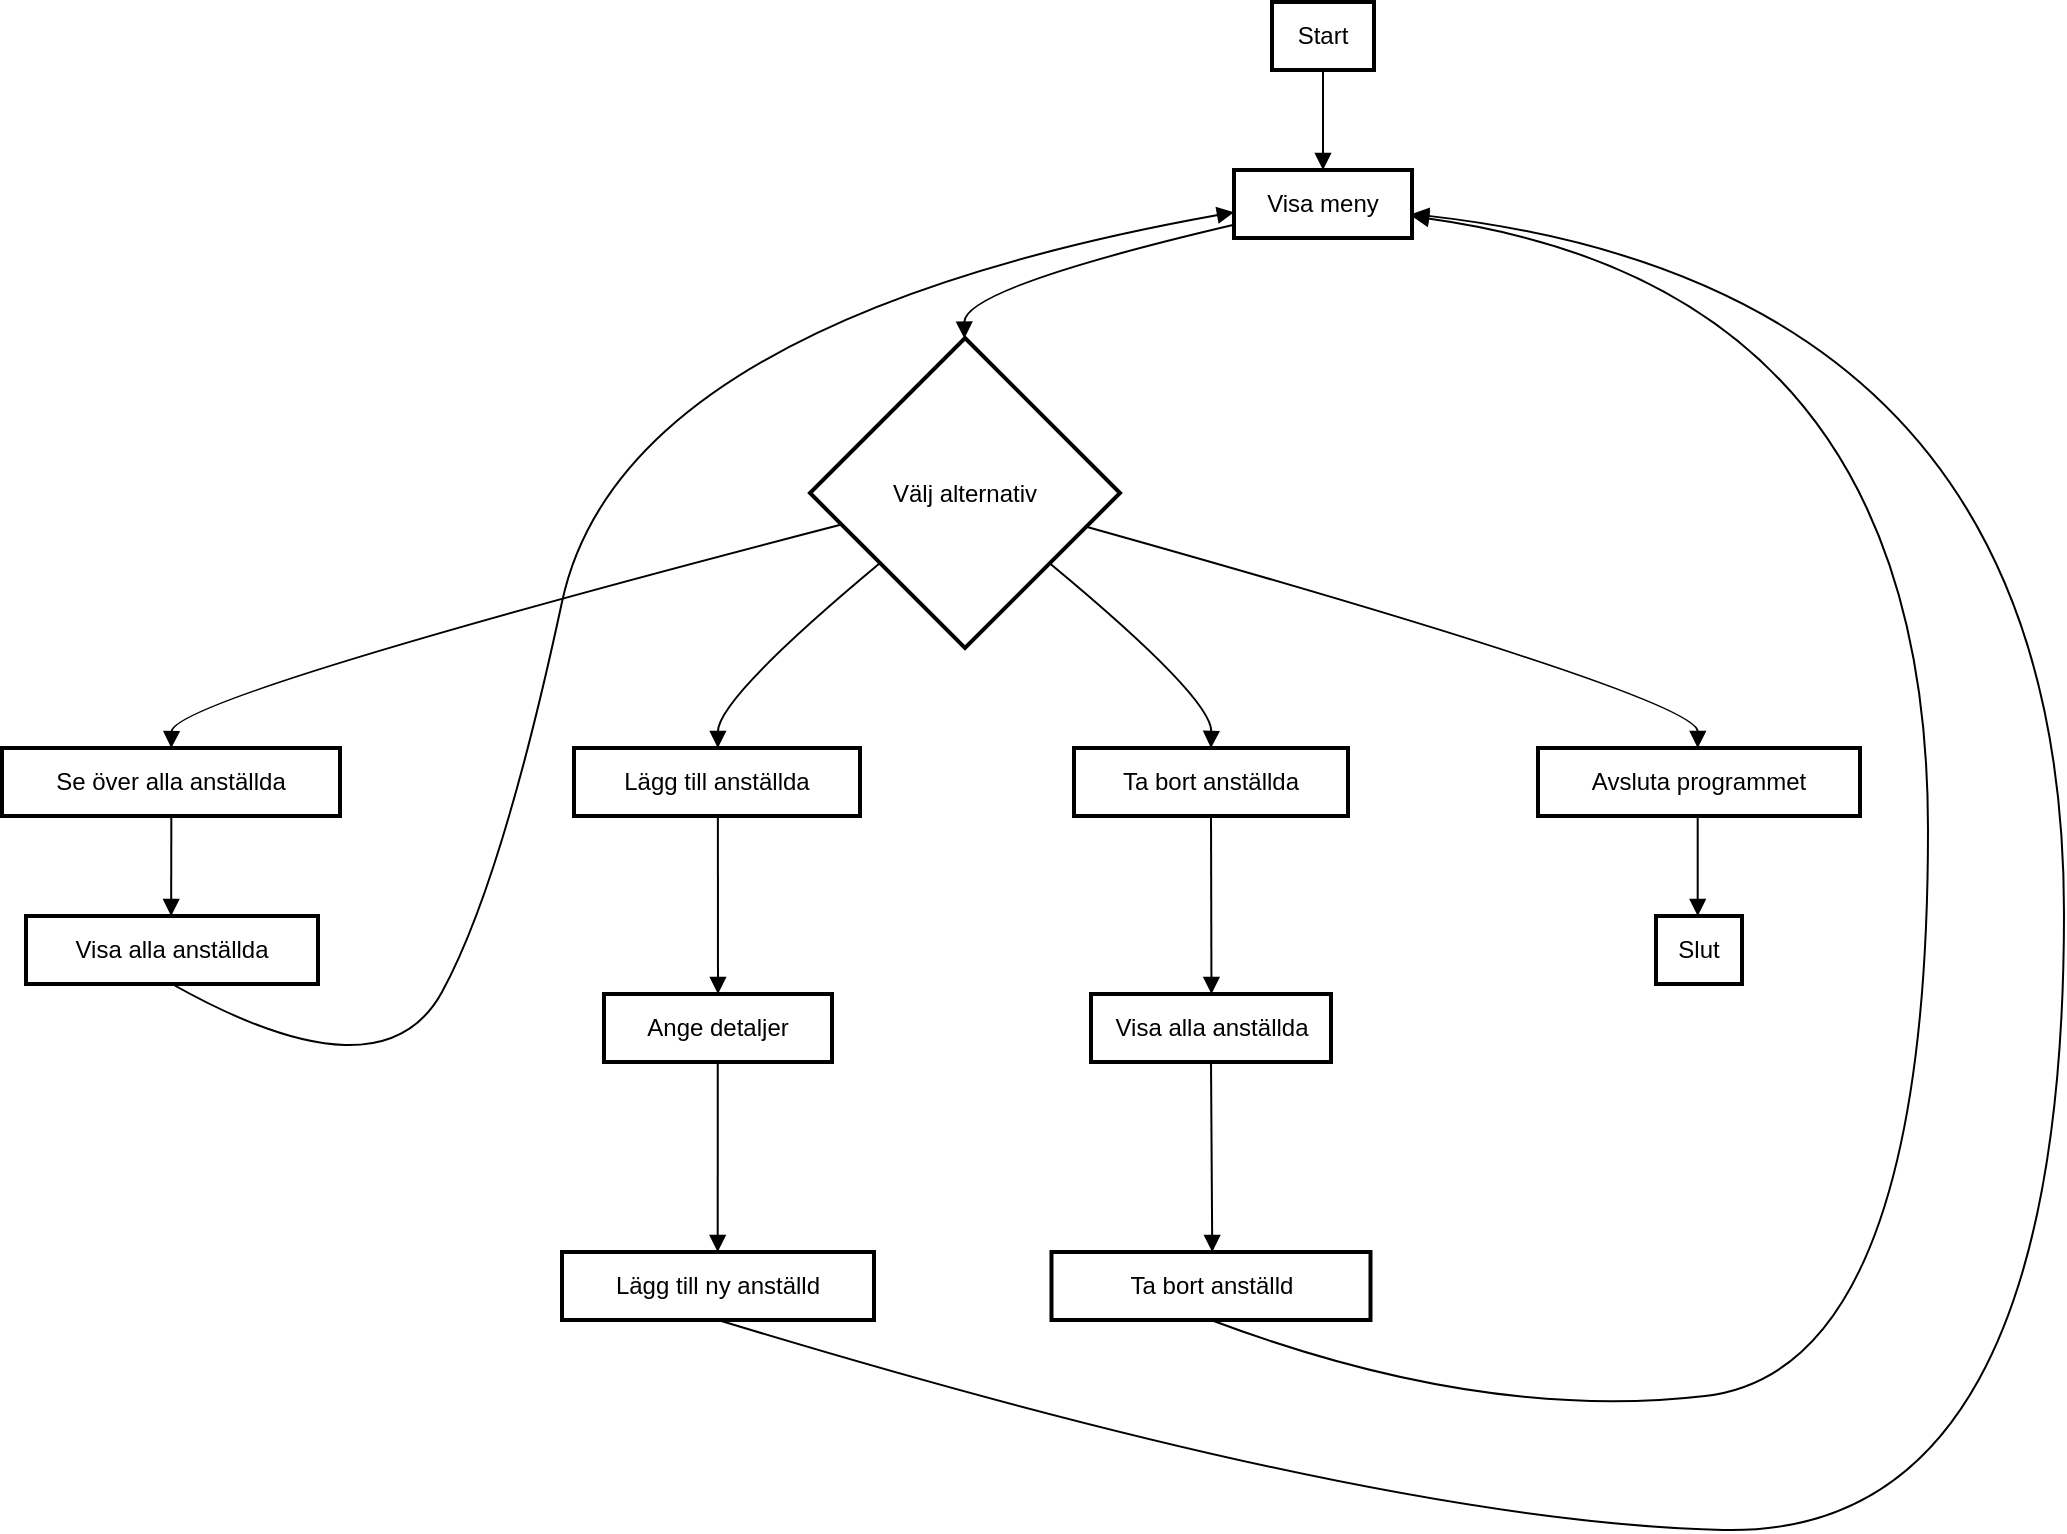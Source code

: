 <mxfile version="24.4.13" type="device">
  <diagram name="Page-1" id="pKRei0YvDQ_wDSuT5sr7">
    <mxGraphModel dx="1434" dy="746" grid="1" gridSize="10" guides="1" tooltips="1" connect="1" arrows="1" fold="1" page="1" pageScale="1" pageWidth="850" pageHeight="1100" math="0" shadow="0">
      <root>
        <mxCell id="0" />
        <mxCell id="1" parent="0" />
        <mxCell id="wMb5fC4b2-f8ynVSjeMp-1" value="Start" style="whiteSpace=wrap;strokeWidth=2;" vertex="1" parent="1">
          <mxGeometry x="655" y="20" width="51" height="34" as="geometry" />
        </mxCell>
        <mxCell id="wMb5fC4b2-f8ynVSjeMp-2" value="Visa meny" style="whiteSpace=wrap;strokeWidth=2;" vertex="1" parent="1">
          <mxGeometry x="636" y="104" width="89" height="34" as="geometry" />
        </mxCell>
        <mxCell id="wMb5fC4b2-f8ynVSjeMp-3" value="Välj alternativ" style="rhombus;strokeWidth=2;whiteSpace=wrap;" vertex="1" parent="1">
          <mxGeometry x="424" y="188" width="155" height="155" as="geometry" />
        </mxCell>
        <mxCell id="wMb5fC4b2-f8ynVSjeMp-4" value="Se över alla anställda" style="whiteSpace=wrap;strokeWidth=2;" vertex="1" parent="1">
          <mxGeometry x="20" y="393" width="169" height="34" as="geometry" />
        </mxCell>
        <mxCell id="wMb5fC4b2-f8ynVSjeMp-5" value="Lägg till anställda" style="whiteSpace=wrap;strokeWidth=2;" vertex="1" parent="1">
          <mxGeometry x="306" y="393" width="143" height="34" as="geometry" />
        </mxCell>
        <mxCell id="wMb5fC4b2-f8ynVSjeMp-6" value="Ta bort anställda" style="whiteSpace=wrap;strokeWidth=2;" vertex="1" parent="1">
          <mxGeometry x="556" y="393" width="137" height="34" as="geometry" />
        </mxCell>
        <mxCell id="wMb5fC4b2-f8ynVSjeMp-7" value="Avsluta programmet" style="whiteSpace=wrap;strokeWidth=2;" vertex="1" parent="1">
          <mxGeometry x="788" y="393" width="161" height="34" as="geometry" />
        </mxCell>
        <mxCell id="wMb5fC4b2-f8ynVSjeMp-8" value="Visa alla anställda" style="whiteSpace=wrap;strokeWidth=2;" vertex="1" parent="1">
          <mxGeometry x="32" y="477" width="146" height="34" as="geometry" />
        </mxCell>
        <mxCell id="wMb5fC4b2-f8ynVSjeMp-11" value="Ange detaljer" style="whiteSpace=wrap;strokeWidth=2;" vertex="1" parent="1">
          <mxGeometry x="321" y="516" width="114" height="34" as="geometry" />
        </mxCell>
        <mxCell id="wMb5fC4b2-f8ynVSjeMp-12" value="Lägg till ny anställd" style="whiteSpace=wrap;strokeWidth=2;" vertex="1" parent="1">
          <mxGeometry x="300" y="645" width="156" height="34" as="geometry" />
        </mxCell>
        <mxCell id="wMb5fC4b2-f8ynVSjeMp-15" value="Visa alla anställda" style="whiteSpace=wrap;strokeWidth=2;" vertex="1" parent="1">
          <mxGeometry x="564.5" y="516" width="120" height="34" as="geometry" />
        </mxCell>
        <mxCell id="wMb5fC4b2-f8ynVSjeMp-17" value="Ta bort anställd" style="whiteSpace=wrap;strokeWidth=2;" vertex="1" parent="1">
          <mxGeometry x="544.75" y="645" width="159.5" height="34" as="geometry" />
        </mxCell>
        <mxCell id="wMb5fC4b2-f8ynVSjeMp-20" value="Slut" style="whiteSpace=wrap;strokeWidth=2;" vertex="1" parent="1">
          <mxGeometry x="847" y="477" width="43" height="34" as="geometry" />
        </mxCell>
        <mxCell id="wMb5fC4b2-f8ynVSjeMp-21" value="" style="curved=1;startArrow=none;endArrow=block;exitX=0.5;exitY=1;entryX=0.5;entryY=0;rounded=0;" edge="1" parent="1" source="wMb5fC4b2-f8ynVSjeMp-1" target="wMb5fC4b2-f8ynVSjeMp-2">
          <mxGeometry relative="1" as="geometry">
            <Array as="points" />
          </mxGeometry>
        </mxCell>
        <mxCell id="wMb5fC4b2-f8ynVSjeMp-22" value="" style="curved=1;startArrow=none;endArrow=block;exitX=-0.001;exitY=0.807;entryX=0.498;entryY=0;rounded=0;" edge="1" parent="1" source="wMb5fC4b2-f8ynVSjeMp-2" target="wMb5fC4b2-f8ynVSjeMp-3">
          <mxGeometry relative="1" as="geometry">
            <Array as="points">
              <mxPoint x="501" y="163" />
            </Array>
          </mxGeometry>
        </mxCell>
        <mxCell id="wMb5fC4b2-f8ynVSjeMp-23" value="" style="curved=1;startArrow=none;endArrow=block;exitX=-0.001;exitY=0.628;entryX=0.501;entryY=-0.009;rounded=0;" edge="1" parent="1" source="wMb5fC4b2-f8ynVSjeMp-3" target="wMb5fC4b2-f8ynVSjeMp-4">
          <mxGeometry relative="1" as="geometry">
            <Array as="points">
              <mxPoint x="105" y="368" />
            </Array>
          </mxGeometry>
        </mxCell>
        <mxCell id="wMb5fC4b2-f8ynVSjeMp-24" value="" style="curved=1;startArrow=none;endArrow=block;exitX=-0.001;exitY=0.913;entryX=0.503;entryY=-0.009;rounded=0;" edge="1" parent="1" source="wMb5fC4b2-f8ynVSjeMp-3" target="wMb5fC4b2-f8ynVSjeMp-5">
          <mxGeometry relative="1" as="geometry">
            <Array as="points">
              <mxPoint x="378" y="368" />
            </Array>
          </mxGeometry>
        </mxCell>
        <mxCell id="wMb5fC4b2-f8ynVSjeMp-25" value="" style="curved=1;startArrow=none;endArrow=block;exitX=0.997;exitY=0.913;entryX=0.5;entryY=-0.009;rounded=0;" edge="1" parent="1" source="wMb5fC4b2-f8ynVSjeMp-3" target="wMb5fC4b2-f8ynVSjeMp-6">
          <mxGeometry relative="1" as="geometry">
            <Array as="points">
              <mxPoint x="625" y="368" />
            </Array>
          </mxGeometry>
        </mxCell>
        <mxCell id="wMb5fC4b2-f8ynVSjeMp-26" value="" style="curved=1;startArrow=none;endArrow=block;exitX=0.997;exitY=0.638;entryX=0.496;entryY=-0.009;rounded=0;" edge="1" parent="1" source="wMb5fC4b2-f8ynVSjeMp-3" target="wMb5fC4b2-f8ynVSjeMp-7">
          <mxGeometry relative="1" as="geometry">
            <Array as="points">
              <mxPoint x="868" y="368" />
            </Array>
          </mxGeometry>
        </mxCell>
        <mxCell id="wMb5fC4b2-f8ynVSjeMp-27" value="" style="curved=1;startArrow=none;endArrow=block;exitX=0.501;exitY=0.991;entryX=0.497;entryY=-0.009;rounded=0;" edge="1" parent="1" source="wMb5fC4b2-f8ynVSjeMp-4" target="wMb5fC4b2-f8ynVSjeMp-8">
          <mxGeometry relative="1" as="geometry">
            <Array as="points" />
          </mxGeometry>
        </mxCell>
        <mxCell id="wMb5fC4b2-f8ynVSjeMp-29" value="" style="curved=1;startArrow=none;endArrow=block;entryX=-0.001;entryY=0.621;rounded=0;exitX=0.5;exitY=1;exitDx=0;exitDy=0;" edge="1" parent="1" source="wMb5fC4b2-f8ynVSjeMp-8" target="wMb5fC4b2-f8ynVSjeMp-2">
          <mxGeometry relative="1" as="geometry">
            <Array as="points">
              <mxPoint x="210" y="570" />
              <mxPoint x="270" y="460" />
              <mxPoint x="330" y="180" />
            </Array>
            <mxPoint x="188" y="560" as="sourcePoint" />
          </mxGeometry>
        </mxCell>
        <mxCell id="wMb5fC4b2-f8ynVSjeMp-30" value="" style="curved=1;startArrow=none;endArrow=block;exitX=0.503;exitY=0.991;entryX=0.5;entryY=0;rounded=0;entryDx=0;entryDy=0;" edge="1" parent="1" source="wMb5fC4b2-f8ynVSjeMp-5" target="wMb5fC4b2-f8ynVSjeMp-11">
          <mxGeometry relative="1" as="geometry">
            <Array as="points" />
            <mxPoint x="377.872" y="477" as="targetPoint" />
          </mxGeometry>
        </mxCell>
        <mxCell id="wMb5fC4b2-f8ynVSjeMp-32" value="" style="curved=1;startArrow=none;endArrow=block;exitX=0.499;exitY=0.991;entryX=0.499;entryY=-0.009;rounded=0;" edge="1" parent="1" source="wMb5fC4b2-f8ynVSjeMp-11" target="wMb5fC4b2-f8ynVSjeMp-12">
          <mxGeometry relative="1" as="geometry">
            <Array as="points" />
          </mxGeometry>
        </mxCell>
        <mxCell id="wMb5fC4b2-f8ynVSjeMp-35" value="" style="curved=1;startArrow=none;endArrow=block;exitX=0.5;exitY=1;entryX=1.001;entryY=0.648;rounded=0;exitDx=0;exitDy=0;" edge="1" parent="1" source="wMb5fC4b2-f8ynVSjeMp-12" target="wMb5fC4b2-f8ynVSjeMp-2">
          <mxGeometry relative="1" as="geometry">
            <Array as="points">
              <mxPoint x="710" y="780" />
              <mxPoint x="1051" y="788" />
              <mxPoint x="1051" y="163" />
            </Array>
            <mxPoint x="820" y="818.764" as="sourcePoint" />
          </mxGeometry>
        </mxCell>
        <mxCell id="wMb5fC4b2-f8ynVSjeMp-36" value="" style="curved=1;startArrow=none;endArrow=block;exitX=0.5;exitY=0.991;entryX=0.502;entryY=-0.009;rounded=0;" edge="1" parent="1" source="wMb5fC4b2-f8ynVSjeMp-6" target="wMb5fC4b2-f8ynVSjeMp-15">
          <mxGeometry relative="1" as="geometry">
            <Array as="points" />
          </mxGeometry>
        </mxCell>
        <mxCell id="wMb5fC4b2-f8ynVSjeMp-38" value="" style="curved=1;startArrow=none;endArrow=block;exitX=0.5;exitY=1;entryX=0.504;entryY=-0.009;rounded=0;exitDx=0;exitDy=0;" edge="1" parent="1" source="wMb5fC4b2-f8ynVSjeMp-15" target="wMb5fC4b2-f8ynVSjeMp-17">
          <mxGeometry relative="1" as="geometry">
            <Array as="points" />
            <mxPoint x="624.526" y="595" as="sourcePoint" />
          </mxGeometry>
        </mxCell>
        <mxCell id="wMb5fC4b2-f8ynVSjeMp-40" value="" style="curved=1;startArrow=none;endArrow=block;exitX=0.5;exitY=1;entryX=1.001;entryY=0.682;rounded=0;exitDx=0;exitDy=0;" edge="1" parent="1" source="wMb5fC4b2-f8ynVSjeMp-17" target="wMb5fC4b2-f8ynVSjeMp-2">
          <mxGeometry relative="1" as="geometry">
            <Array as="points">
              <mxPoint x="760" y="730" />
              <mxPoint x="983" y="704" />
              <mxPoint x="983" y="163" />
            </Array>
            <mxPoint x="875.064" y="729" as="sourcePoint" />
          </mxGeometry>
        </mxCell>
        <mxCell id="wMb5fC4b2-f8ynVSjeMp-41" value="" style="curved=1;startArrow=none;endArrow=block;exitX=0.496;exitY=0.991;entryX=0.496;entryY=-0.009;rounded=0;" edge="1" parent="1" source="wMb5fC4b2-f8ynVSjeMp-7">
          <mxGeometry relative="1" as="geometry">
            <Array as="points" />
            <mxPoint x="867.871" y="477" as="targetPoint" />
          </mxGeometry>
        </mxCell>
      </root>
    </mxGraphModel>
  </diagram>
</mxfile>

